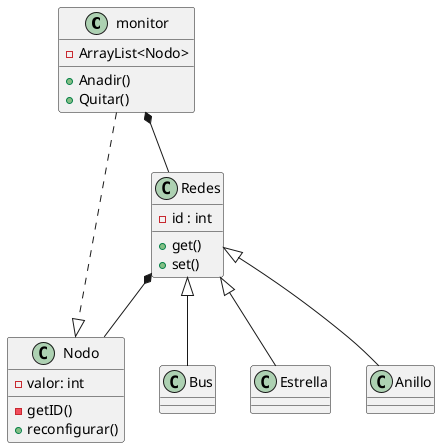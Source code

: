 @startuml
class monitor{
    -ArrayList<Nodo>
    +Anadir()
    +Quitar()

}
monitor*-- Redes
class Nodo {
    -valor: int
    -getID()
    +reconfigurar()
}

monitor..|>Nodo
Redes*-- Nodo
class Redes {
    -id : int
    +get()
    +set()
}
Redes<|-- Bus 
Redes<|-- Estrella 
Redes<|-- Anillo
@enduml